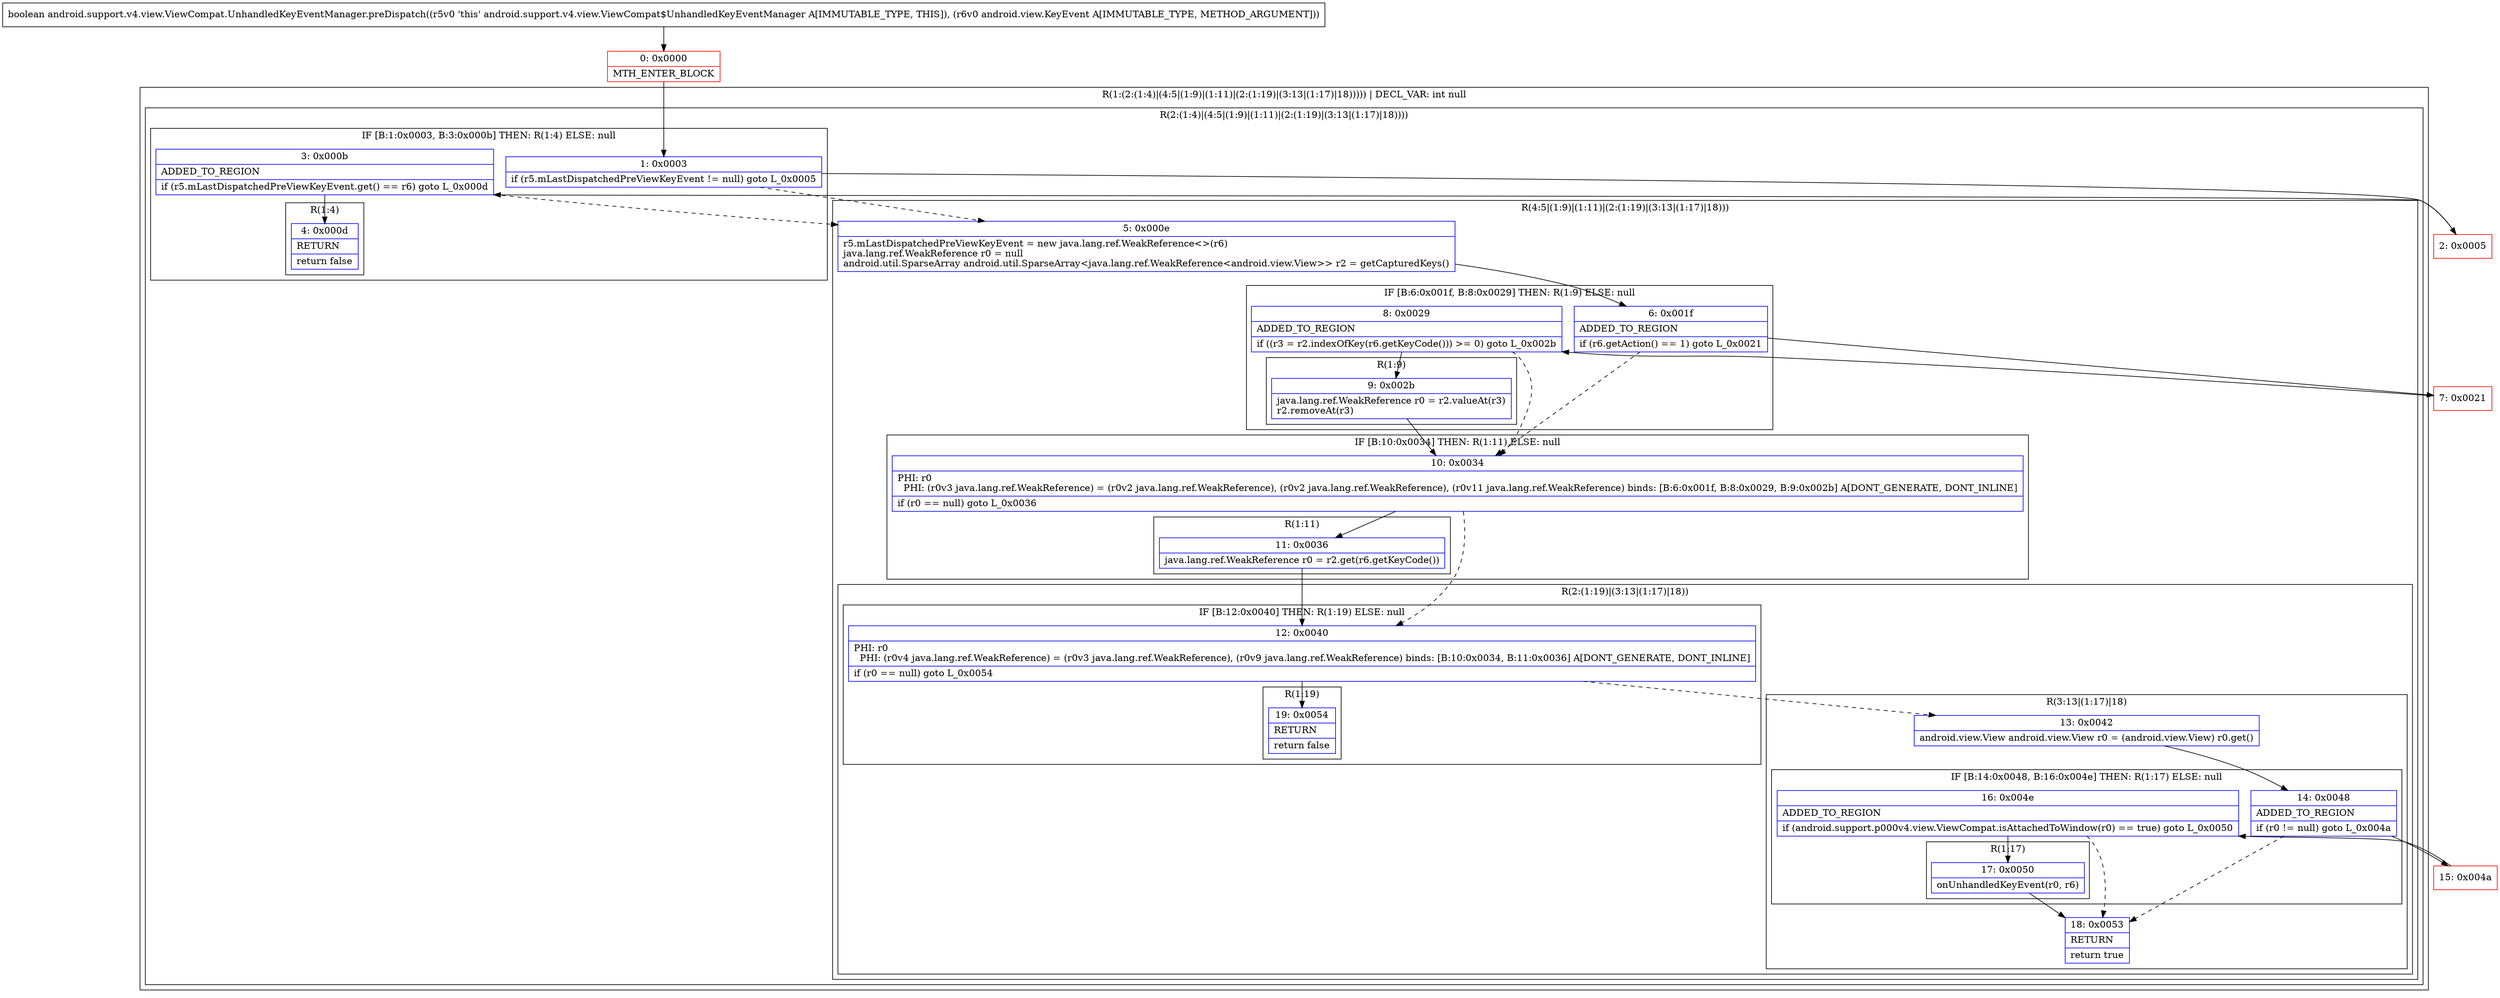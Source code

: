 digraph "CFG forandroid.support.v4.view.ViewCompat.UnhandledKeyEventManager.preDispatch(Landroid\/view\/KeyEvent;)Z" {
subgraph cluster_Region_410165767 {
label = "R(1:(2:(1:4)|(4:5|(1:9)|(1:11)|(2:(1:19)|(3:13|(1:17)|18))))) | DECL_VAR: int null\l";
node [shape=record,color=blue];
subgraph cluster_Region_1354047115 {
label = "R(2:(1:4)|(4:5|(1:9)|(1:11)|(2:(1:19)|(3:13|(1:17)|18))))";
node [shape=record,color=blue];
subgraph cluster_IfRegion_1406617880 {
label = "IF [B:1:0x0003, B:3:0x000b] THEN: R(1:4) ELSE: null";
node [shape=record,color=blue];
Node_1 [shape=record,label="{1\:\ 0x0003|if (r5.mLastDispatchedPreViewKeyEvent != null) goto L_0x0005\l}"];
Node_3 [shape=record,label="{3\:\ 0x000b|ADDED_TO_REGION\l|if (r5.mLastDispatchedPreViewKeyEvent.get() == r6) goto L_0x000d\l}"];
subgraph cluster_Region_1589806810 {
label = "R(1:4)";
node [shape=record,color=blue];
Node_4 [shape=record,label="{4\:\ 0x000d|RETURN\l|return false\l}"];
}
}
subgraph cluster_Region_2078547063 {
label = "R(4:5|(1:9)|(1:11)|(2:(1:19)|(3:13|(1:17)|18)))";
node [shape=record,color=blue];
Node_5 [shape=record,label="{5\:\ 0x000e|r5.mLastDispatchedPreViewKeyEvent = new java.lang.ref.WeakReference\<\>(r6)\ljava.lang.ref.WeakReference r0 = null\landroid.util.SparseArray android.util.SparseArray\<java.lang.ref.WeakReference\<android.view.View\>\> r2 = getCapturedKeys()\l}"];
subgraph cluster_IfRegion_678967701 {
label = "IF [B:6:0x001f, B:8:0x0029] THEN: R(1:9) ELSE: null";
node [shape=record,color=blue];
Node_6 [shape=record,label="{6\:\ 0x001f|ADDED_TO_REGION\l|if (r6.getAction() == 1) goto L_0x0021\l}"];
Node_8 [shape=record,label="{8\:\ 0x0029|ADDED_TO_REGION\l|if ((r3 = r2.indexOfKey(r6.getKeyCode())) \>= 0) goto L_0x002b\l}"];
subgraph cluster_Region_1498974686 {
label = "R(1:9)";
node [shape=record,color=blue];
Node_9 [shape=record,label="{9\:\ 0x002b|java.lang.ref.WeakReference r0 = r2.valueAt(r3)\lr2.removeAt(r3)\l}"];
}
}
subgraph cluster_IfRegion_1680826494 {
label = "IF [B:10:0x0034] THEN: R(1:11) ELSE: null";
node [shape=record,color=blue];
Node_10 [shape=record,label="{10\:\ 0x0034|PHI: r0 \l  PHI: (r0v3 java.lang.ref.WeakReference) = (r0v2 java.lang.ref.WeakReference), (r0v2 java.lang.ref.WeakReference), (r0v11 java.lang.ref.WeakReference) binds: [B:6:0x001f, B:8:0x0029, B:9:0x002b] A[DONT_GENERATE, DONT_INLINE]\l|if (r0 == null) goto L_0x0036\l}"];
subgraph cluster_Region_1746682584 {
label = "R(1:11)";
node [shape=record,color=blue];
Node_11 [shape=record,label="{11\:\ 0x0036|java.lang.ref.WeakReference r0 = r2.get(r6.getKeyCode())\l}"];
}
}
subgraph cluster_Region_1395484063 {
label = "R(2:(1:19)|(3:13|(1:17)|18))";
node [shape=record,color=blue];
subgraph cluster_IfRegion_1072946984 {
label = "IF [B:12:0x0040] THEN: R(1:19) ELSE: null";
node [shape=record,color=blue];
Node_12 [shape=record,label="{12\:\ 0x0040|PHI: r0 \l  PHI: (r0v4 java.lang.ref.WeakReference) = (r0v3 java.lang.ref.WeakReference), (r0v9 java.lang.ref.WeakReference) binds: [B:10:0x0034, B:11:0x0036] A[DONT_GENERATE, DONT_INLINE]\l|if (r0 == null) goto L_0x0054\l}"];
subgraph cluster_Region_731146295 {
label = "R(1:19)";
node [shape=record,color=blue];
Node_19 [shape=record,label="{19\:\ 0x0054|RETURN\l|return false\l}"];
}
}
subgraph cluster_Region_905138316 {
label = "R(3:13|(1:17)|18)";
node [shape=record,color=blue];
Node_13 [shape=record,label="{13\:\ 0x0042|android.view.View android.view.View r0 = (android.view.View) r0.get()\l}"];
subgraph cluster_IfRegion_936087668 {
label = "IF [B:14:0x0048, B:16:0x004e] THEN: R(1:17) ELSE: null";
node [shape=record,color=blue];
Node_14 [shape=record,label="{14\:\ 0x0048|ADDED_TO_REGION\l|if (r0 != null) goto L_0x004a\l}"];
Node_16 [shape=record,label="{16\:\ 0x004e|ADDED_TO_REGION\l|if (android.support.p000v4.view.ViewCompat.isAttachedToWindow(r0) == true) goto L_0x0050\l}"];
subgraph cluster_Region_375391034 {
label = "R(1:17)";
node [shape=record,color=blue];
Node_17 [shape=record,label="{17\:\ 0x0050|onUnhandledKeyEvent(r0, r6)\l}"];
}
}
Node_18 [shape=record,label="{18\:\ 0x0053|RETURN\l|return true\l}"];
}
}
}
}
}
Node_0 [shape=record,color=red,label="{0\:\ 0x0000|MTH_ENTER_BLOCK\l}"];
Node_2 [shape=record,color=red,label="{2\:\ 0x0005}"];
Node_7 [shape=record,color=red,label="{7\:\ 0x0021}"];
Node_15 [shape=record,color=red,label="{15\:\ 0x004a}"];
MethodNode[shape=record,label="{boolean android.support.v4.view.ViewCompat.UnhandledKeyEventManager.preDispatch((r5v0 'this' android.support.v4.view.ViewCompat$UnhandledKeyEventManager A[IMMUTABLE_TYPE, THIS]), (r6v0 android.view.KeyEvent A[IMMUTABLE_TYPE, METHOD_ARGUMENT])) }"];
MethodNode -> Node_0;
Node_1 -> Node_2;
Node_1 -> Node_5[style=dashed];
Node_3 -> Node_4;
Node_3 -> Node_5[style=dashed];
Node_5 -> Node_6;
Node_6 -> Node_7;
Node_6 -> Node_10[style=dashed];
Node_8 -> Node_9;
Node_8 -> Node_10[style=dashed];
Node_9 -> Node_10;
Node_10 -> Node_11;
Node_10 -> Node_12[style=dashed];
Node_11 -> Node_12;
Node_12 -> Node_13[style=dashed];
Node_12 -> Node_19;
Node_13 -> Node_14;
Node_14 -> Node_15;
Node_14 -> Node_18[style=dashed];
Node_16 -> Node_17;
Node_16 -> Node_18[style=dashed];
Node_17 -> Node_18;
Node_0 -> Node_1;
Node_2 -> Node_3;
Node_7 -> Node_8;
Node_15 -> Node_16;
}

